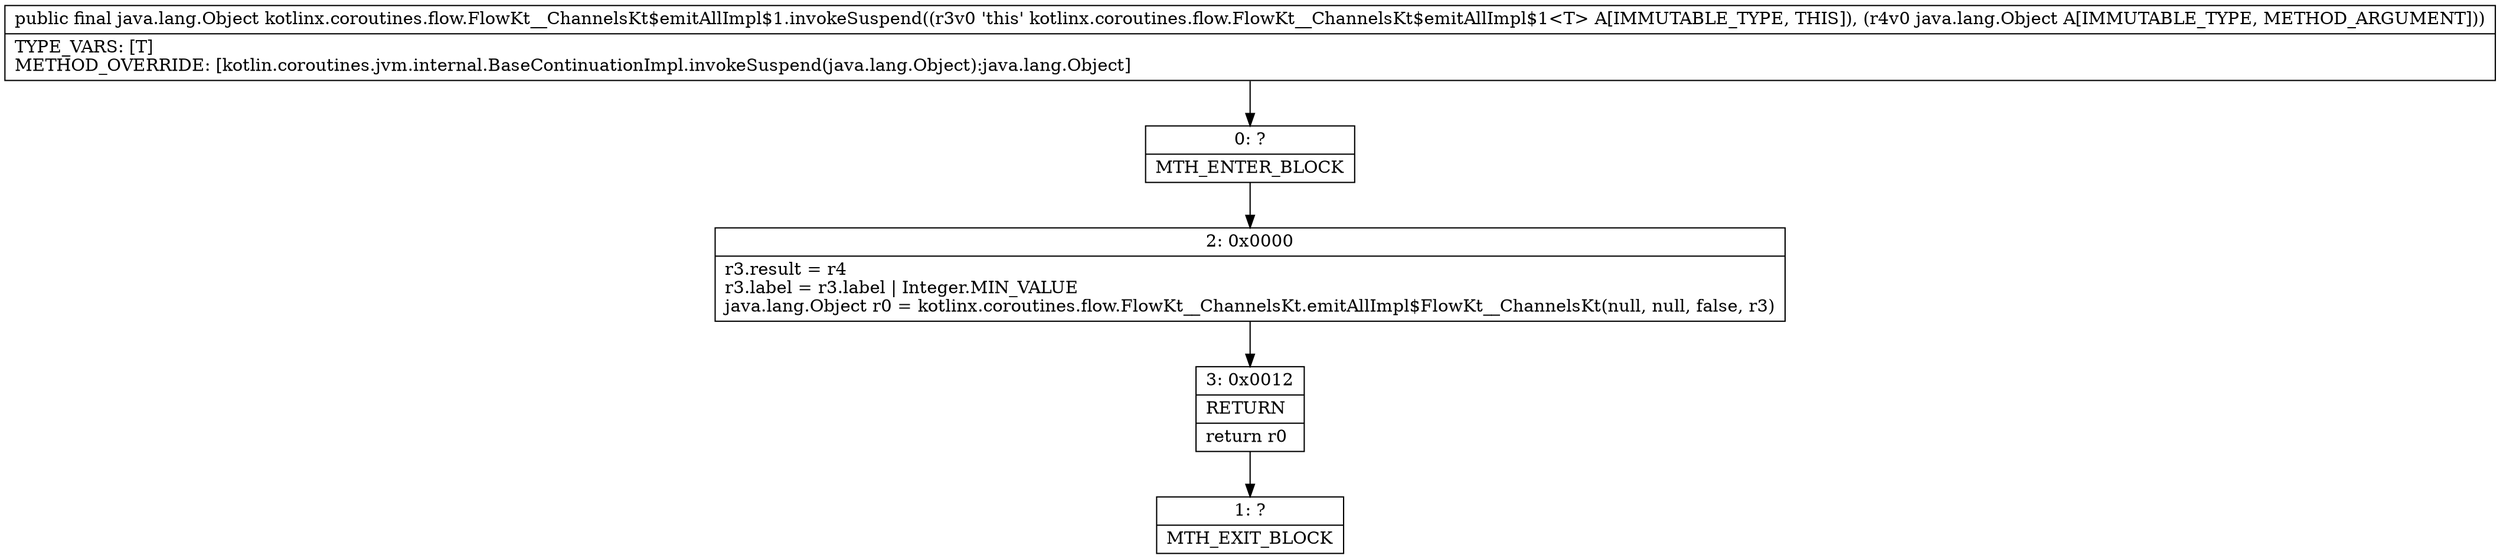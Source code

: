 digraph "CFG forkotlinx.coroutines.flow.FlowKt__ChannelsKt$emitAllImpl$1.invokeSuspend(Ljava\/lang\/Object;)Ljava\/lang\/Object;" {
Node_0 [shape=record,label="{0\:\ ?|MTH_ENTER_BLOCK\l}"];
Node_2 [shape=record,label="{2\:\ 0x0000|r3.result = r4\lr3.label = r3.label \| Integer.MIN_VALUE\ljava.lang.Object r0 = kotlinx.coroutines.flow.FlowKt__ChannelsKt.emitAllImpl$FlowKt__ChannelsKt(null, null, false, r3)\l}"];
Node_3 [shape=record,label="{3\:\ 0x0012|RETURN\l|return r0\l}"];
Node_1 [shape=record,label="{1\:\ ?|MTH_EXIT_BLOCK\l}"];
MethodNode[shape=record,label="{public final java.lang.Object kotlinx.coroutines.flow.FlowKt__ChannelsKt$emitAllImpl$1.invokeSuspend((r3v0 'this' kotlinx.coroutines.flow.FlowKt__ChannelsKt$emitAllImpl$1\<T\> A[IMMUTABLE_TYPE, THIS]), (r4v0 java.lang.Object A[IMMUTABLE_TYPE, METHOD_ARGUMENT]))  | TYPE_VARS: [T]\lMETHOD_OVERRIDE: [kotlin.coroutines.jvm.internal.BaseContinuationImpl.invokeSuspend(java.lang.Object):java.lang.Object]\l}"];
MethodNode -> Node_0;Node_0 -> Node_2;
Node_2 -> Node_3;
Node_3 -> Node_1;
}

